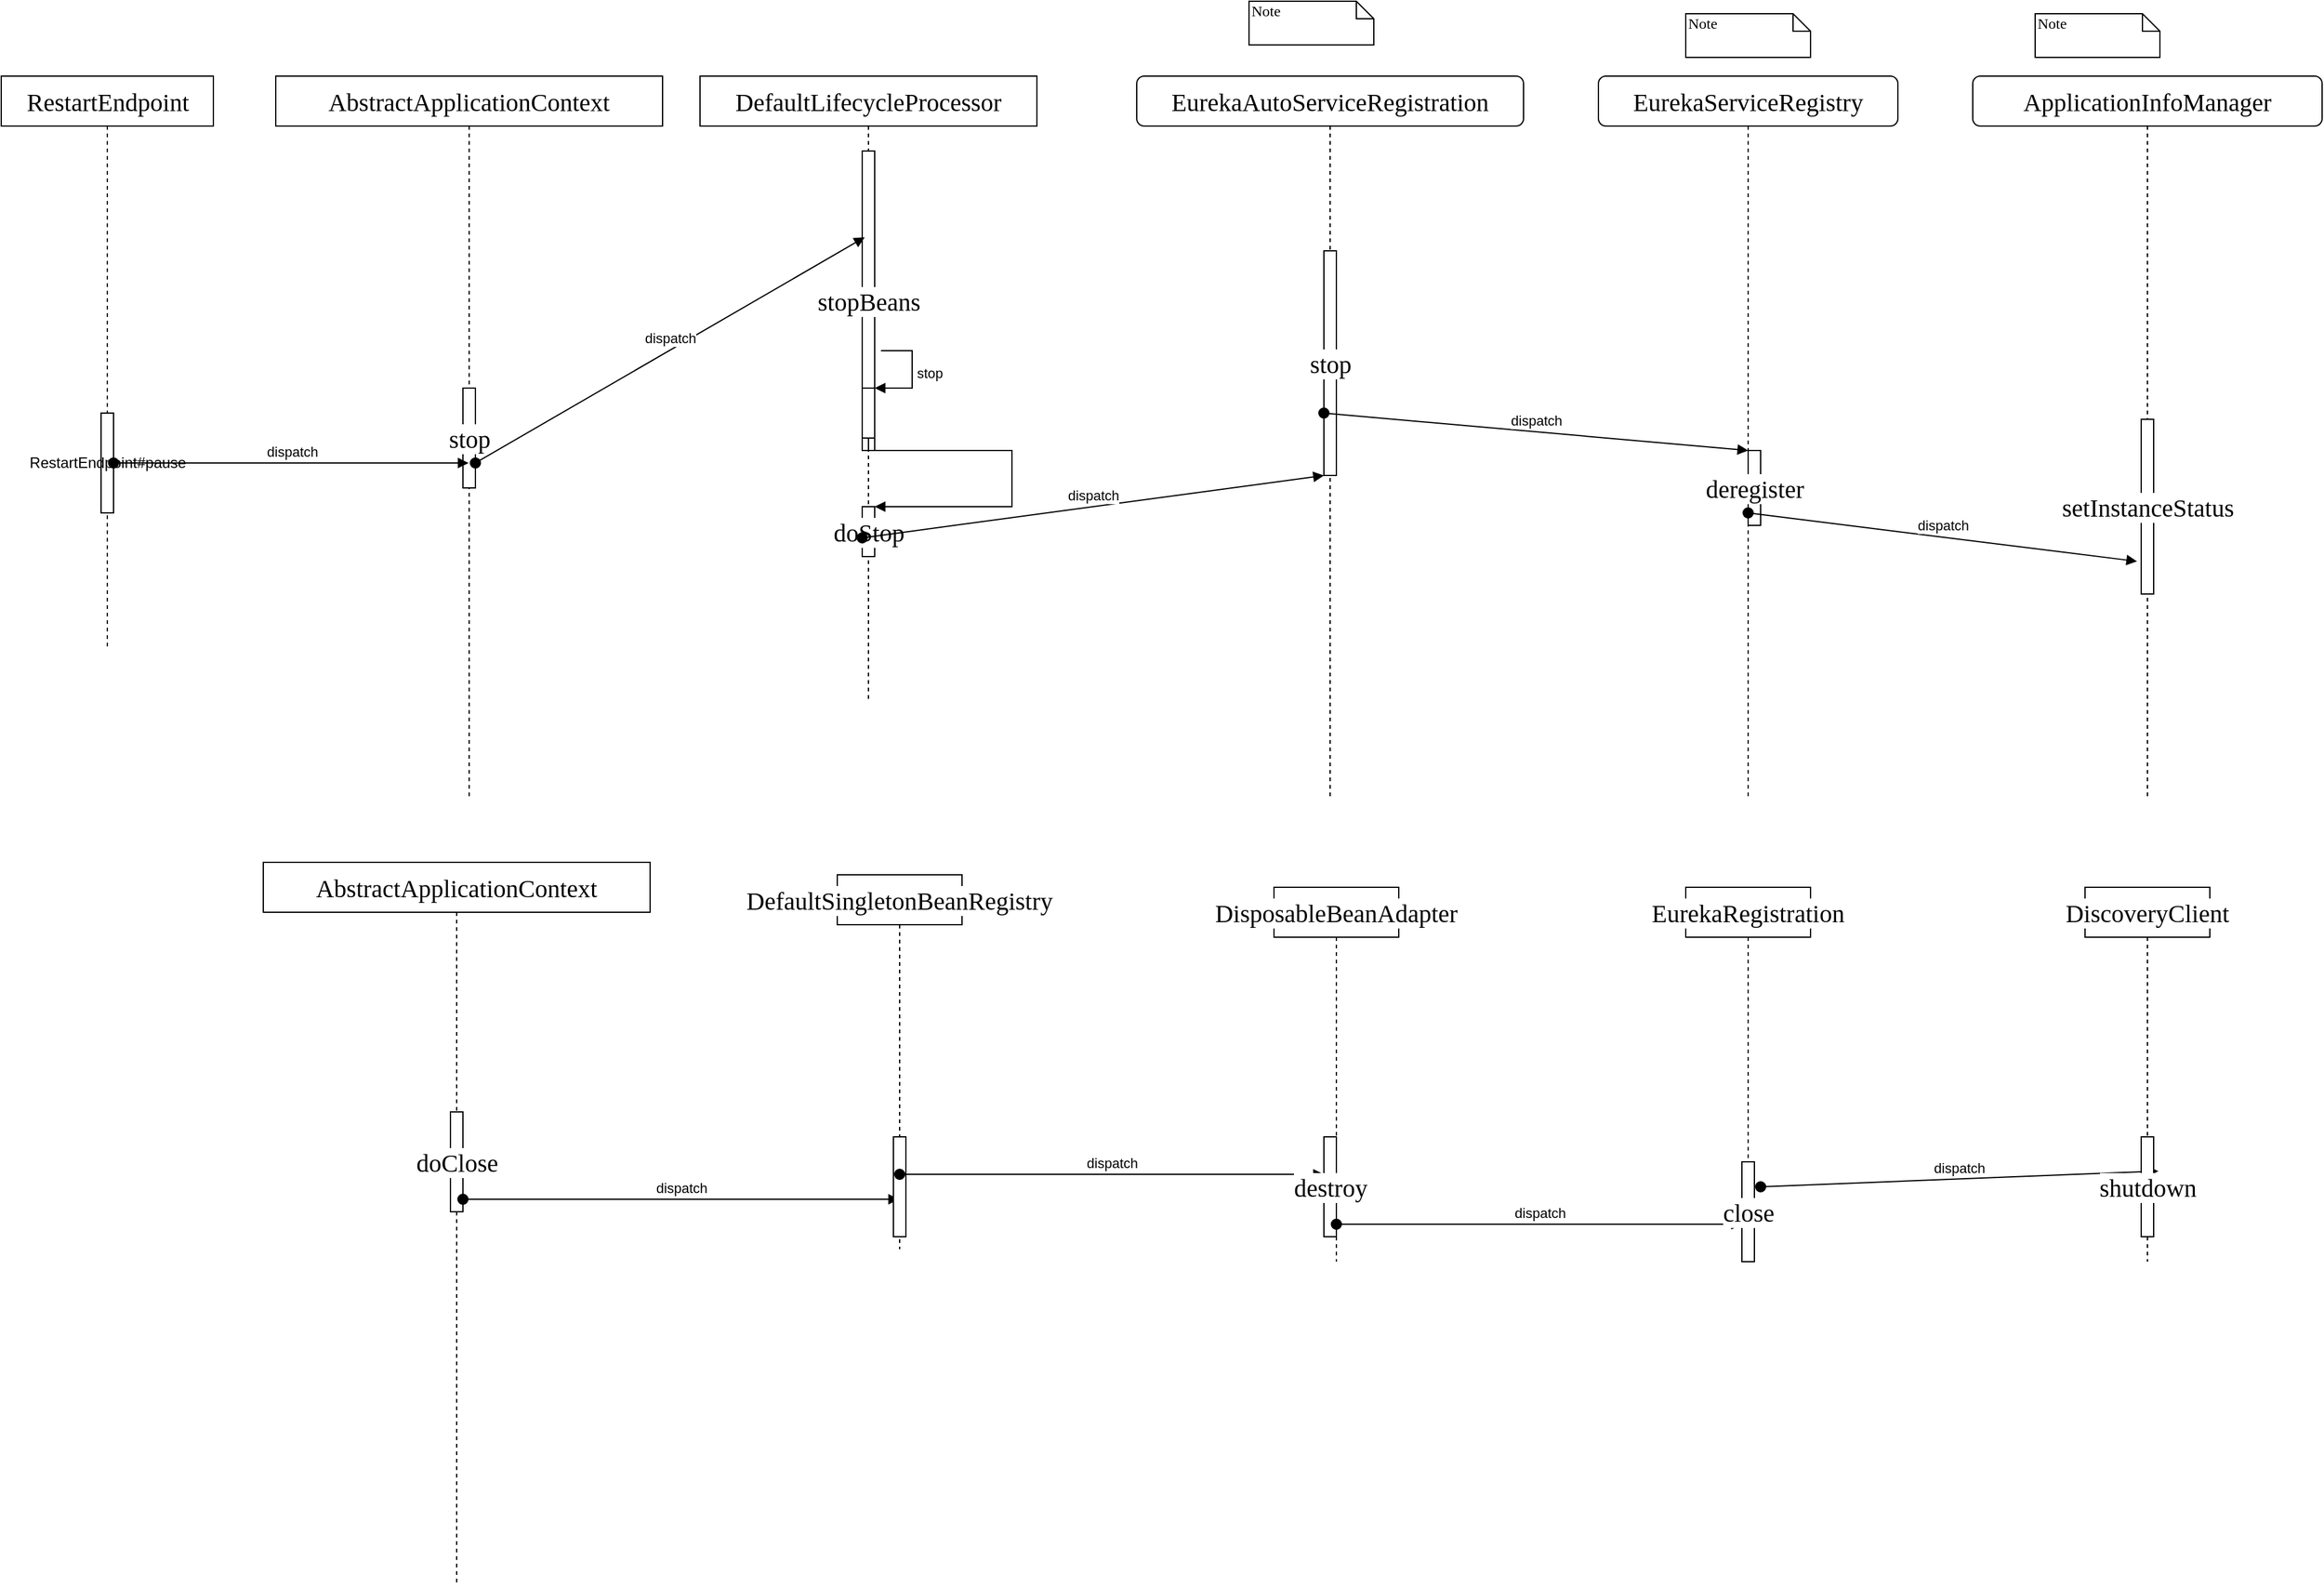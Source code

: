 <mxfile version="12.7.4" type="github">
  <diagram name="Page-1" id="13e1069c-82ec-6db2-03f1-153e76fe0fe0">
    <mxGraphModel dx="2741" dy="696" grid="1" gridSize="10" guides="1" tooltips="1" connect="1" arrows="1" fold="1" page="1" pageScale="1" pageWidth="1100" pageHeight="850" background="#ffffff" math="0" shadow="0">
      <root>
        <mxCell id="0" />
        <mxCell id="1" parent="0" />
        <mxCell id="s2lszIkk9EEv2Sz7rhtt-1" value="&lt;pre style=&quot;background-color: rgb(255 , 255 , 255) ; font-family: &amp;#34;consolas&amp;#34; ; font-size: 15pt&quot;&gt;EurekaAutoServiceRegistration&lt;/pre&gt;" style="shape=umlLifeline;perimeter=lifelinePerimeter;whiteSpace=wrap;html=1;container=1;collapsible=0;recursiveResize=0;outlineConnect=0;rounded=1;shadow=0;comic=0;labelBackgroundColor=none;strokeWidth=1;fontFamily=Verdana;fontSize=12;align=center;" vertex="1" parent="1">
          <mxGeometry x="380" y="80" width="310" height="580" as="geometry" />
        </mxCell>
        <mxCell id="s2lszIkk9EEv2Sz7rhtt-2" value="&lt;pre style=&quot;background-color: rgb(255 , 255 , 255) ; font-family: &amp;#34;consolas&amp;#34; ; font-size: 15pt&quot;&gt;stop&lt;/pre&gt;" style="html=1;points=[];perimeter=orthogonalPerimeter;rounded=0;shadow=0;comic=0;labelBackgroundColor=none;strokeWidth=1;fontFamily=Verdana;fontSize=12;align=center;" vertex="1" parent="s2lszIkk9EEv2Sz7rhtt-1">
          <mxGeometry x="150" y="140" width="10" height="180" as="geometry" />
        </mxCell>
        <mxCell id="s2lszIkk9EEv2Sz7rhtt-3" value="dispatch" style="html=1;verticalAlign=bottom;startArrow=oval;startFill=1;endArrow=block;startSize=8;" edge="1" parent="s2lszIkk9EEv2Sz7rhtt-1" target="s2lszIkk9EEv2Sz7rhtt-5">
          <mxGeometry width="60" relative="1" as="geometry">
            <mxPoint x="150" y="270" as="sourcePoint" />
            <mxPoint x="210" y="270" as="targetPoint" />
          </mxGeometry>
        </mxCell>
        <mxCell id="s2lszIkk9EEv2Sz7rhtt-4" value="&lt;pre style=&quot;background-color: rgb(255 , 255 , 255) ; font-family: &amp;#34;consolas&amp;#34; ; font-size: 15pt&quot;&gt;EurekaServiceRegistry&lt;/pre&gt;" style="shape=umlLifeline;perimeter=lifelinePerimeter;whiteSpace=wrap;html=1;container=1;collapsible=0;recursiveResize=0;outlineConnect=0;rounded=1;shadow=0;comic=0;labelBackgroundColor=none;strokeWidth=1;fontFamily=Verdana;fontSize=12;align=center;" vertex="1" parent="1">
          <mxGeometry x="750" y="80" width="240" height="580" as="geometry" />
        </mxCell>
        <mxCell id="s2lszIkk9EEv2Sz7rhtt-5" value="&lt;pre style=&quot;background-color: rgb(255 , 255 , 255) ; font-family: &amp;#34;consolas&amp;#34; ; font-size: 15pt&quot;&gt;deregister&lt;/pre&gt;" style="html=1;points=[];perimeter=orthogonalPerimeter;rounded=0;shadow=0;comic=0;labelBackgroundColor=none;strokeWidth=1;fontFamily=Verdana;fontSize=12;align=center;" vertex="1" parent="s2lszIkk9EEv2Sz7rhtt-4">
          <mxGeometry x="120" y="300" width="10" height="60" as="geometry" />
        </mxCell>
        <mxCell id="s2lszIkk9EEv2Sz7rhtt-6" value="dispatch" style="html=1;verticalAlign=bottom;startArrow=oval;startFill=1;endArrow=block;startSize=8;entryX=-0.329;entryY=0.813;entryDx=0;entryDy=0;entryPerimeter=0;" edge="1" parent="s2lszIkk9EEv2Sz7rhtt-4" target="s2lszIkk9EEv2Sz7rhtt-8">
          <mxGeometry width="60" relative="1" as="geometry">
            <mxPoint x="120" y="350" as="sourcePoint" />
            <mxPoint x="180" y="350" as="targetPoint" />
          </mxGeometry>
        </mxCell>
        <mxCell id="s2lszIkk9EEv2Sz7rhtt-7" value="&lt;pre style=&quot;background-color: rgb(255 , 255 , 255) ; font-family: &amp;#34;consolas&amp;#34; ; font-size: 15pt&quot;&gt;ApplicationInfoManager&lt;/pre&gt;" style="shape=umlLifeline;perimeter=lifelinePerimeter;whiteSpace=wrap;html=1;container=1;collapsible=0;recursiveResize=0;outlineConnect=0;rounded=1;shadow=0;comic=0;labelBackgroundColor=none;strokeWidth=1;fontFamily=Verdana;fontSize=12;align=center;" vertex="1" parent="1">
          <mxGeometry x="1050" y="80" width="280" height="580" as="geometry" />
        </mxCell>
        <mxCell id="s2lszIkk9EEv2Sz7rhtt-8" value="&lt;pre style=&quot;background-color: rgb(255 , 255 , 255) ; font-family: &amp;#34;consolas&amp;#34; ; font-size: 15pt&quot;&gt;setInstanceStatus&lt;/pre&gt;" style="html=1;points=[];perimeter=orthogonalPerimeter;rounded=0;shadow=0;comic=0;labelBackgroundColor=none;strokeColor=#000000;strokeWidth=1;fillColor=#FFFFFF;fontFamily=Verdana;fontSize=12;fontColor=#000000;align=center;" vertex="1" parent="1">
          <mxGeometry x="1185" y="355" width="10" height="140" as="geometry" />
        </mxCell>
        <mxCell id="s2lszIkk9EEv2Sz7rhtt-9" value="Note" style="shape=note;whiteSpace=wrap;html=1;size=14;verticalAlign=top;align=left;spacingTop=-6;rounded=0;shadow=0;comic=0;labelBackgroundColor=none;strokeWidth=1;fontFamily=Verdana;fontSize=12" vertex="1" parent="1">
          <mxGeometry x="470" y="20" width="100" height="35" as="geometry" />
        </mxCell>
        <mxCell id="s2lszIkk9EEv2Sz7rhtt-10" value="Note" style="shape=note;whiteSpace=wrap;html=1;size=14;verticalAlign=top;align=left;spacingTop=-6;rounded=0;shadow=0;comic=0;labelBackgroundColor=none;strokeWidth=1;fontFamily=Verdana;fontSize=12" vertex="1" parent="1">
          <mxGeometry x="820" y="30" width="100" height="35" as="geometry" />
        </mxCell>
        <mxCell id="s2lszIkk9EEv2Sz7rhtt-11" value="Note" style="shape=note;whiteSpace=wrap;html=1;size=14;verticalAlign=top;align=left;spacingTop=-6;rounded=0;shadow=0;comic=0;labelBackgroundColor=none;strokeWidth=1;fontFamily=Verdana;fontSize=12" vertex="1" parent="1">
          <mxGeometry x="1100" y="30" width="100" height="35" as="geometry" />
        </mxCell>
        <mxCell id="s2lszIkk9EEv2Sz7rhtt-12" value="&lt;pre style=&quot;background-color: rgb(255 , 255 , 255) ; font-family: &amp;#34;consolas&amp;#34; ; font-size: 15pt&quot;&gt;DefaultLifecycleProcessor&lt;/pre&gt;" style="shape=umlLifeline;perimeter=lifelinePerimeter;whiteSpace=wrap;html=1;container=1;collapsible=0;recursiveResize=0;outlineConnect=0;" vertex="1" parent="1">
          <mxGeometry x="30" y="80" width="270" height="500" as="geometry" />
        </mxCell>
        <mxCell id="s2lszIkk9EEv2Sz7rhtt-13" value="&lt;pre style=&quot;background-color: rgb(255 , 255 , 255) ; font-family: &amp;#34;consolas&amp;#34; ; font-size: 15pt&quot;&gt;stopBeans&lt;/pre&gt;" style="html=1;points=[];perimeter=orthogonalPerimeter;" vertex="1" parent="s2lszIkk9EEv2Sz7rhtt-12">
          <mxGeometry x="130" y="60" width="10" height="240" as="geometry" />
        </mxCell>
        <mxCell id="s2lszIkk9EEv2Sz7rhtt-14" value="" style="html=1;points=[];perimeter=orthogonalPerimeter;" vertex="1" parent="s2lszIkk9EEv2Sz7rhtt-12">
          <mxGeometry x="130" y="250" width="10" height="40" as="geometry" />
        </mxCell>
        <mxCell id="s2lszIkk9EEv2Sz7rhtt-15" value="stop" style="edgeStyle=orthogonalEdgeStyle;html=1;align=left;spacingLeft=2;endArrow=block;rounded=0;entryX=1;entryY=0;" edge="1" parent="s2lszIkk9EEv2Sz7rhtt-12" target="s2lszIkk9EEv2Sz7rhtt-14">
          <mxGeometry relative="1" as="geometry">
            <mxPoint x="145" y="220" as="sourcePoint" />
            <Array as="points">
              <mxPoint x="170" y="220" />
            </Array>
          </mxGeometry>
        </mxCell>
        <mxCell id="s2lszIkk9EEv2Sz7rhtt-16" value="&lt;pre style=&quot;background-color: rgb(255 , 255 , 255) ; font-family: &amp;#34;consolas&amp;#34; ; font-size: 15pt&quot;&gt;doStop&lt;/pre&gt;" style="html=1;points=[];perimeter=orthogonalPerimeter;" vertex="1" parent="s2lszIkk9EEv2Sz7rhtt-12">
          <mxGeometry x="130" y="345" width="10" height="40" as="geometry" />
        </mxCell>
        <mxCell id="s2lszIkk9EEv2Sz7rhtt-17" value="" style="edgeStyle=orthogonalEdgeStyle;html=1;align=left;spacingLeft=2;endArrow=block;rounded=0;entryX=1;entryY=0;" edge="1" parent="s2lszIkk9EEv2Sz7rhtt-12" source="s2lszIkk9EEv2Sz7rhtt-14" target="s2lszIkk9EEv2Sz7rhtt-16">
          <mxGeometry relative="1" as="geometry">
            <mxPoint x="225" y="300" as="sourcePoint" />
            <Array as="points">
              <mxPoint x="145" y="300" />
              <mxPoint x="250" y="300" />
              <mxPoint x="250" y="320" />
            </Array>
          </mxGeometry>
        </mxCell>
        <mxCell id="s2lszIkk9EEv2Sz7rhtt-18" value="dispatch" style="html=1;verticalAlign=bottom;startArrow=oval;startFill=1;endArrow=block;startSize=8;" edge="1" parent="s2lszIkk9EEv2Sz7rhtt-12" target="s2lszIkk9EEv2Sz7rhtt-2">
          <mxGeometry width="60" relative="1" as="geometry">
            <mxPoint x="130" y="370" as="sourcePoint" />
            <mxPoint x="190" y="370" as="targetPoint" />
          </mxGeometry>
        </mxCell>
        <mxCell id="s2lszIkk9EEv2Sz7rhtt-19" value="&lt;pre style=&quot;background-color: rgb(255 , 255 , 255) ; font-family: &amp;#34;consolas&amp;#34; ; font-size: 15pt&quot;&gt;AbstractApplicationContext&lt;/pre&gt;" style="shape=umlLifeline;perimeter=lifelinePerimeter;whiteSpace=wrap;html=1;container=1;collapsible=0;recursiveResize=0;outlineConnect=0;" vertex="1" parent="1">
          <mxGeometry x="-310" y="80" width="310" height="580" as="geometry" />
        </mxCell>
        <mxCell id="s2lszIkk9EEv2Sz7rhtt-20" value="&lt;pre style=&quot;background-color: rgb(255 , 255 , 255) ; font-family: &amp;#34;consolas&amp;#34; ; font-size: 15pt&quot;&gt;stop&lt;/pre&gt;" style="html=1;points=[];perimeter=orthogonalPerimeter;" vertex="1" parent="s2lszIkk9EEv2Sz7rhtt-19">
          <mxGeometry x="150" y="250" width="10" height="80" as="geometry" />
        </mxCell>
        <mxCell id="s2lszIkk9EEv2Sz7rhtt-21" value="dispatch" style="html=1;verticalAlign=bottom;startArrow=oval;startFill=1;endArrow=block;startSize=8;entryX=0.2;entryY=0.288;entryDx=0;entryDy=0;entryPerimeter=0;" edge="1" parent="s2lszIkk9EEv2Sz7rhtt-19" target="s2lszIkk9EEv2Sz7rhtt-13">
          <mxGeometry width="60" relative="1" as="geometry">
            <mxPoint x="160" y="310" as="sourcePoint" />
            <mxPoint x="220" y="310" as="targetPoint" />
          </mxGeometry>
        </mxCell>
        <mxCell id="s2lszIkk9EEv2Sz7rhtt-22" value="&lt;pre style=&quot;background-color: rgb(255 , 255 , 255) ; font-family: &amp;#34;consolas&amp;#34; ; font-size: 15pt&quot;&gt;RestartEndpoint&lt;/pre&gt;" style="html=1;points=[];perimeter=orthogonalPerimeter;shape=umlLifeline;participant=label;fontFamily=Helvetica;fontSize=12;fontColor=#000000;align=center;strokeColor=#000000;fillColor=#ffffff;recursiveResize=0;container=1;collapsible=0;" vertex="1" parent="1">
          <mxGeometry x="-530" y="80" width="170" height="460" as="geometry" />
        </mxCell>
        <mxCell id="s2lszIkk9EEv2Sz7rhtt-23" value="RestartEndpoint#pause" style="html=1;points=[];perimeter=orthogonalPerimeter;" vertex="1" parent="s2lszIkk9EEv2Sz7rhtt-22">
          <mxGeometry x="80" y="270" width="10" height="80" as="geometry" />
        </mxCell>
        <mxCell id="s2lszIkk9EEv2Sz7rhtt-24" value="dispatch" style="html=1;verticalAlign=bottom;startArrow=oval;startFill=1;endArrow=block;startSize=8;" edge="1" parent="1" source="s2lszIkk9EEv2Sz7rhtt-23" target="s2lszIkk9EEv2Sz7rhtt-19">
          <mxGeometry width="60" relative="1" as="geometry">
            <mxPoint x="85" y="350" as="sourcePoint" />
            <mxPoint x="-525" y="490" as="targetPoint" />
          </mxGeometry>
        </mxCell>
        <mxCell id="s2lszIkk9EEv2Sz7rhtt-25" value="&lt;pre style=&quot;background-color: rgb(255 , 255 , 255) ; font-family: &amp;#34;consolas&amp;#34; ; font-size: 15pt&quot;&gt;AbstractApplicationContext&lt;/pre&gt;" style="shape=umlLifeline;perimeter=lifelinePerimeter;whiteSpace=wrap;html=1;container=1;collapsible=0;recursiveResize=0;outlineConnect=0;" vertex="1" parent="1">
          <mxGeometry x="-320" y="710" width="310" height="580" as="geometry" />
        </mxCell>
        <mxCell id="s2lszIkk9EEv2Sz7rhtt-26" value="&lt;pre style=&quot;background-color: rgb(255 , 255 , 255) ; font-family: &amp;#34;consolas&amp;#34; ; font-size: 15pt&quot;&gt;&lt;pre style=&quot;font-family: &amp;#34;consolas&amp;#34; ; font-size: 15pt&quot;&gt;doClose&lt;/pre&gt;&lt;/pre&gt;" style="html=1;points=[];perimeter=orthogonalPerimeter;" vertex="1" parent="s2lszIkk9EEv2Sz7rhtt-25">
          <mxGeometry x="150" y="200" width="10" height="80" as="geometry" />
        </mxCell>
        <mxCell id="s2lszIkk9EEv2Sz7rhtt-27" value="dispatch" style="html=1;verticalAlign=bottom;startArrow=oval;startFill=1;endArrow=block;startSize=8;" edge="1" parent="s2lszIkk9EEv2Sz7rhtt-25" target="s2lszIkk9EEv2Sz7rhtt-28">
          <mxGeometry width="60" relative="1" as="geometry">
            <mxPoint x="160" y="270" as="sourcePoint" />
            <mxPoint x="220" y="270" as="targetPoint" />
          </mxGeometry>
        </mxCell>
        <mxCell id="s2lszIkk9EEv2Sz7rhtt-28" value="&lt;pre style=&quot;background-color: rgb(255 , 255 , 255) ; font-family: &amp;#34;consolas&amp;#34; ; font-size: 15pt&quot;&gt;DefaultSingletonBeanRegistry&lt;/pre&gt;" style="shape=umlLifeline;perimeter=lifelinePerimeter;whiteSpace=wrap;html=1;container=1;collapsible=0;recursiveResize=0;outlineConnect=0;" vertex="1" parent="1">
          <mxGeometry x="140" y="720" width="100" height="300" as="geometry" />
        </mxCell>
        <mxCell id="s2lszIkk9EEv2Sz7rhtt-29" value="" style="html=1;points=[];perimeter=orthogonalPerimeter;" vertex="1" parent="s2lszIkk9EEv2Sz7rhtt-28">
          <mxGeometry x="45" y="210" width="10" height="80" as="geometry" />
        </mxCell>
        <mxCell id="s2lszIkk9EEv2Sz7rhtt-30" value="dispatch" style="html=1;verticalAlign=bottom;startArrow=oval;startFill=1;endArrow=block;startSize=8;" edge="1" parent="s2lszIkk9EEv2Sz7rhtt-28" target="s2lszIkk9EEv2Sz7rhtt-32">
          <mxGeometry width="60" relative="1" as="geometry">
            <mxPoint x="50" y="240" as="sourcePoint" />
            <mxPoint x="110" y="240" as="targetPoint" />
          </mxGeometry>
        </mxCell>
        <mxCell id="s2lszIkk9EEv2Sz7rhtt-31" value="&lt;pre style=&quot;background-color: rgb(255 , 255 , 255) ; font-family: &amp;#34;consolas&amp;#34; ; font-size: 15pt&quot;&gt;DisposableBeanAdapter&lt;/pre&gt;" style="shape=umlLifeline;perimeter=lifelinePerimeter;whiteSpace=wrap;html=1;container=1;collapsible=0;recursiveResize=0;outlineConnect=0;" vertex="1" parent="1">
          <mxGeometry x="490" y="730" width="100" height="300" as="geometry" />
        </mxCell>
        <mxCell id="s2lszIkk9EEv2Sz7rhtt-32" value="&lt;pre style=&quot;background-color: rgb(255 , 255 , 255) ; font-family: &amp;#34;consolas&amp;#34; ; font-size: 15pt&quot;&gt;destroy&lt;/pre&gt;" style="html=1;points=[];perimeter=orthogonalPerimeter;" vertex="1" parent="s2lszIkk9EEv2Sz7rhtt-31">
          <mxGeometry x="40" y="200" width="10" height="80" as="geometry" />
        </mxCell>
        <mxCell id="s2lszIkk9EEv2Sz7rhtt-33" value="dispatch" style="html=1;verticalAlign=bottom;startArrow=oval;startFill=1;endArrow=block;startSize=8;" edge="1" parent="s2lszIkk9EEv2Sz7rhtt-31" target="s2lszIkk9EEv2Sz7rhtt-35">
          <mxGeometry width="60" relative="1" as="geometry">
            <mxPoint x="50" y="270" as="sourcePoint" />
            <mxPoint x="110" y="270" as="targetPoint" />
          </mxGeometry>
        </mxCell>
        <mxCell id="s2lszIkk9EEv2Sz7rhtt-34" value="&lt;pre style=&quot;background-color: rgb(255 , 255 , 255) ; font-family: &amp;#34;consolas&amp;#34; ; font-size: 15pt&quot;&gt;EurekaRegistration&lt;/pre&gt;" style="shape=umlLifeline;perimeter=lifelinePerimeter;whiteSpace=wrap;html=1;container=1;collapsible=0;recursiveResize=0;outlineConnect=0;" vertex="1" parent="1">
          <mxGeometry x="820" y="730" width="100" height="300" as="geometry" />
        </mxCell>
        <mxCell id="s2lszIkk9EEv2Sz7rhtt-35" value="&lt;pre style=&quot;background-color: rgb(255 , 255 , 255) ; font-family: &amp;#34;consolas&amp;#34; ; font-size: 15pt&quot;&gt;close&lt;/pre&gt;" style="html=1;points=[];perimeter=orthogonalPerimeter;" vertex="1" parent="s2lszIkk9EEv2Sz7rhtt-34">
          <mxGeometry x="45" y="220" width="10" height="80" as="geometry" />
        </mxCell>
        <mxCell id="s2lszIkk9EEv2Sz7rhtt-36" value="dispatch" style="html=1;verticalAlign=bottom;startArrow=oval;startFill=1;endArrow=block;startSize=8;entryX=1.386;entryY=0.343;entryDx=0;entryDy=0;entryPerimeter=0;" edge="1" parent="s2lszIkk9EEv2Sz7rhtt-34" target="s2lszIkk9EEv2Sz7rhtt-38">
          <mxGeometry width="60" relative="1" as="geometry">
            <mxPoint x="60" y="240" as="sourcePoint" />
            <mxPoint x="120" y="240" as="targetPoint" />
          </mxGeometry>
        </mxCell>
        <mxCell id="s2lszIkk9EEv2Sz7rhtt-37" value="&lt;pre style=&quot;background-color: rgb(255 , 255 , 255) ; font-family: &amp;#34;consolas&amp;#34; ; font-size: 15pt&quot;&gt;&lt;pre style=&quot;font-family: &amp;#34;consolas&amp;#34; ; font-size: 15pt&quot;&gt;DiscoveryClient&lt;/pre&gt;&lt;/pre&gt;" style="shape=umlLifeline;perimeter=lifelinePerimeter;whiteSpace=wrap;html=1;container=1;collapsible=0;recursiveResize=0;outlineConnect=0;" vertex="1" parent="1">
          <mxGeometry x="1140" y="730" width="100" height="300" as="geometry" />
        </mxCell>
        <mxCell id="s2lszIkk9EEv2Sz7rhtt-38" value="&lt;pre style=&quot;background-color: rgb(255 , 255 , 255) ; font-family: &amp;#34;consolas&amp;#34; ; font-size: 15pt&quot;&gt;shutdown&lt;/pre&gt;" style="html=1;points=[];perimeter=orthogonalPerimeter;" vertex="1" parent="s2lszIkk9EEv2Sz7rhtt-37">
          <mxGeometry x="45" y="200" width="10" height="80" as="geometry" />
        </mxCell>
      </root>
    </mxGraphModel>
  </diagram>
</mxfile>
